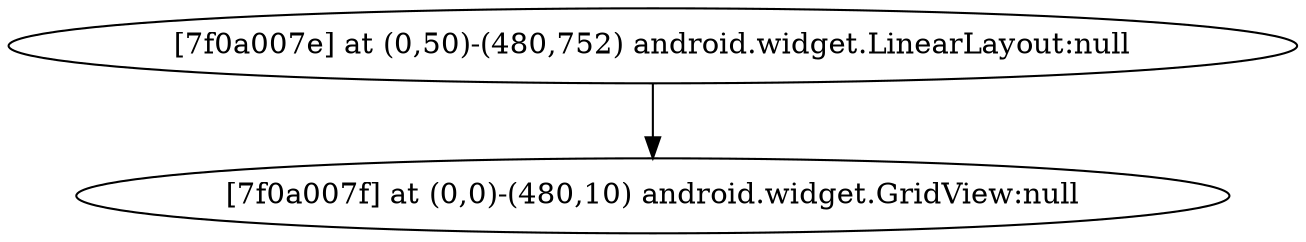 strict digraph G {
  1 [ label="[7f0a007e] at (0,50)-(480,752) android.widget.LinearLayout:null" ];
  2 [ label="[7f0a007f] at (0,0)-(480,10) android.widget.GridView:null" ];
  1 -> 2;
}
